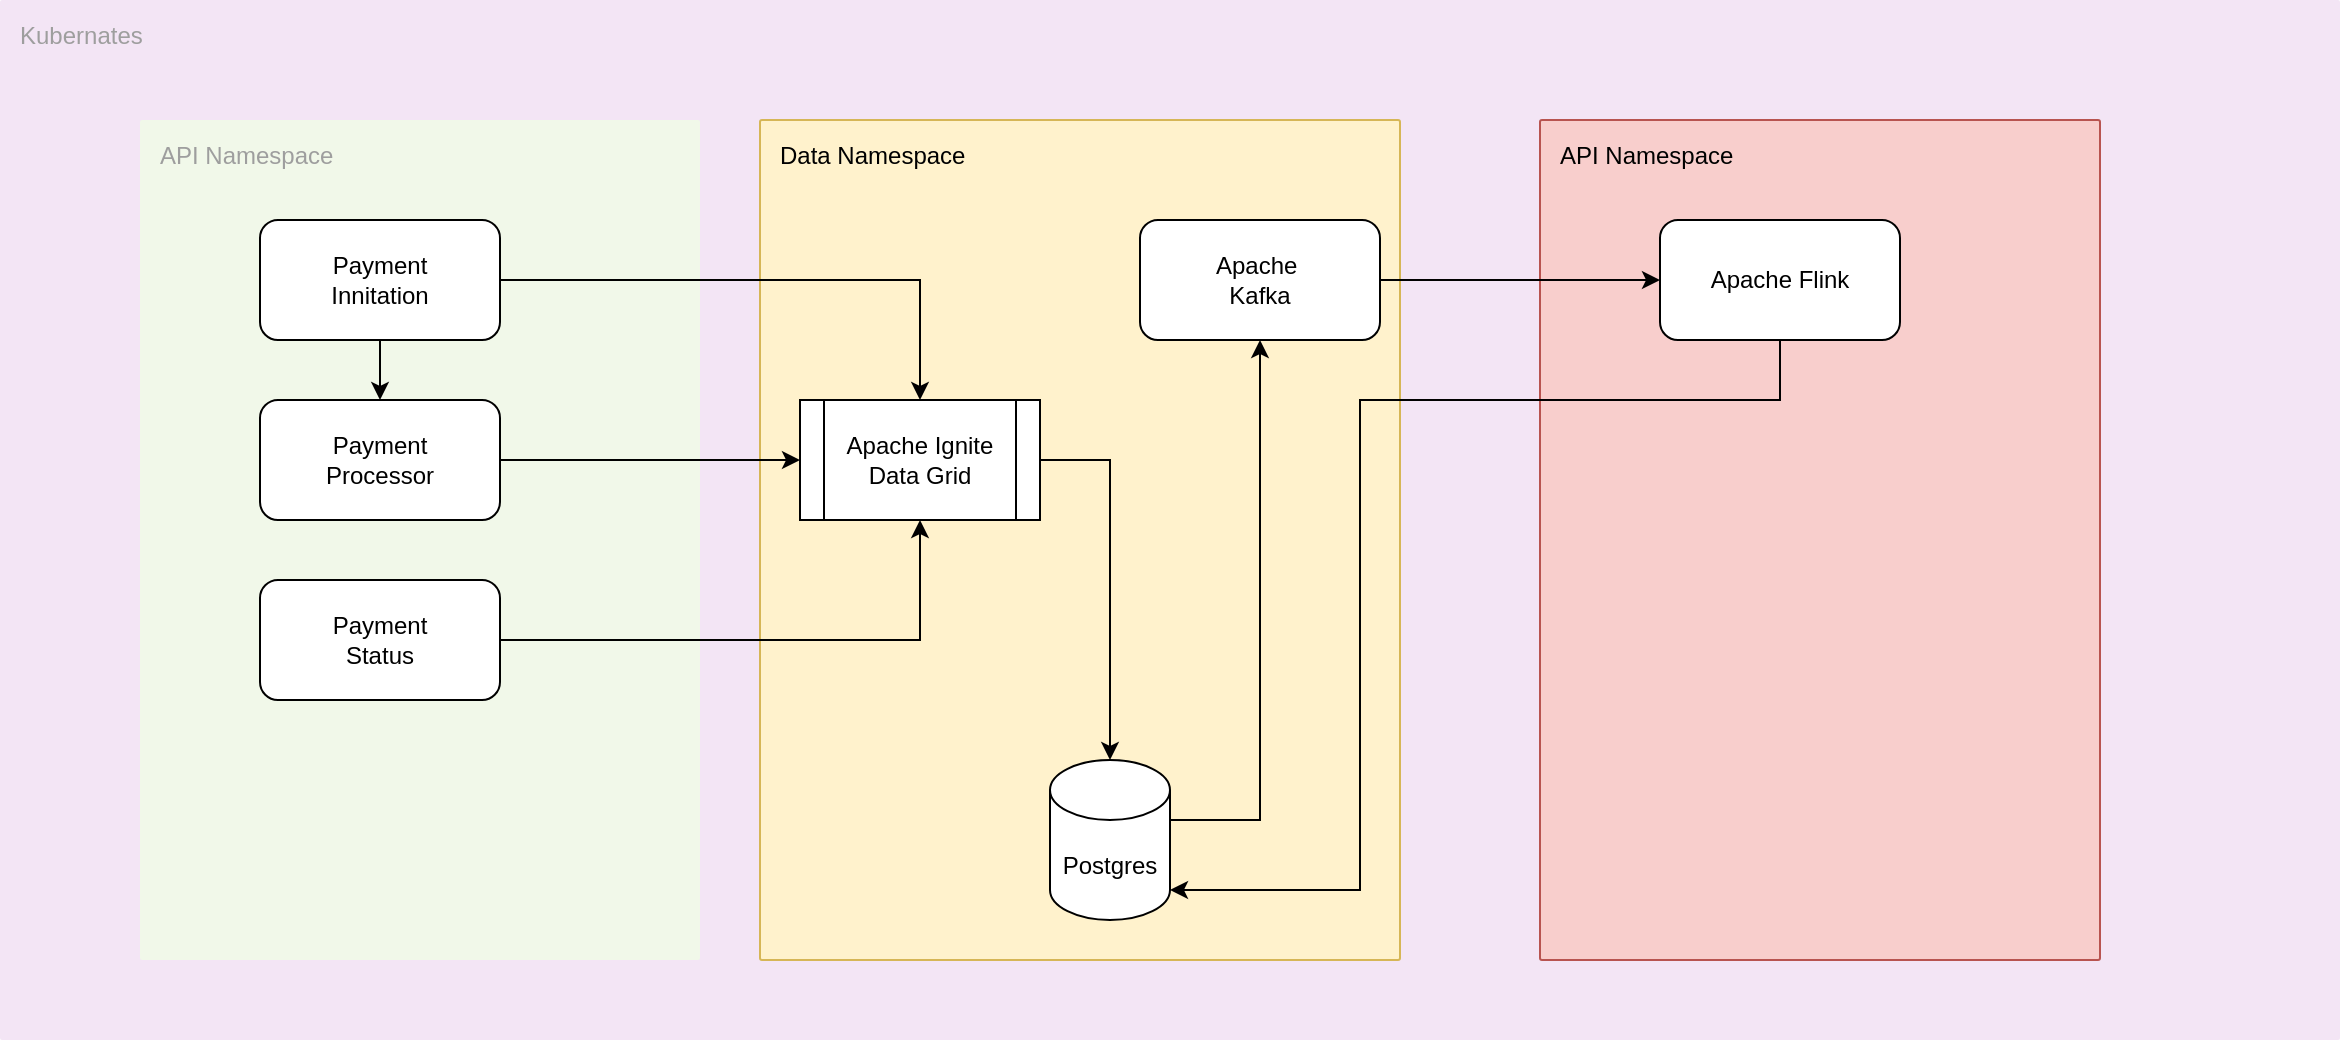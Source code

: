 <mxfile version="24.2.7" type="github">
  <diagram name="Page-1" id="MLtQk3vHUTkxgNtXT_qU">
    <mxGraphModel dx="1026" dy="619" grid="1" gridSize="10" guides="1" tooltips="1" connect="1" arrows="1" fold="1" page="1" pageScale="1" pageWidth="827" pageHeight="1169" math="0" shadow="0">
      <root>
        <mxCell id="0" />
        <mxCell id="1" parent="0" />
        <mxCell id="Mw8HzguYVF91iIR_zXkX-1" value="Kubernates" style="sketch=0;points=[[0,0,0],[0.25,0,0],[0.5,0,0],[0.75,0,0],[1,0,0],[1,0.25,0],[1,0.5,0],[1,0.75,0],[1,1,0],[0.75,1,0],[0.5,1,0],[0.25,1,0],[0,1,0],[0,0.75,0],[0,0.5,0],[0,0.25,0]];rounded=1;absoluteArcSize=1;arcSize=2;html=1;strokeColor=none;gradientColor=none;shadow=0;dashed=0;fontSize=12;fontColor=#9E9E9E;align=left;verticalAlign=top;spacing=10;spacingTop=-4;whiteSpace=wrap;fillColor=#F3E5F5;" vertex="1" parent="1">
          <mxGeometry x="90" y="30" width="1170" height="520" as="geometry" />
        </mxCell>
        <mxCell id="Mw8HzguYVF91iIR_zXkX-12" value="API Namespace" style="sketch=0;points=[[0,0,0],[0.25,0,0],[0.5,0,0],[0.75,0,0],[1,0,0],[1,0.25,0],[1,0.5,0],[1,0.75,0],[1,1,0],[0.75,1,0],[0.5,1,0],[0.25,1,0],[0,1,0],[0,0.75,0],[0,0.5,0],[0,0.25,0]];rounded=1;absoluteArcSize=1;arcSize=2;html=1;strokeColor=none;gradientColor=none;shadow=0;dashed=0;fontSize=12;fontColor=#9E9E9E;align=left;verticalAlign=top;spacing=10;spacingTop=-4;whiteSpace=wrap;fillColor=#F1F8E9;" vertex="1" parent="1">
          <mxGeometry x="160" y="90" width="280" height="420" as="geometry" />
        </mxCell>
        <mxCell id="Mw8HzguYVF91iIR_zXkX-17" style="edgeStyle=orthogonalEdgeStyle;rounded=0;orthogonalLoop=1;jettySize=auto;html=1;" edge="1" parent="1" source="Mw8HzguYVF91iIR_zXkX-3" target="Mw8HzguYVF91iIR_zXkX-4">
          <mxGeometry relative="1" as="geometry" />
        </mxCell>
        <mxCell id="Mw8HzguYVF91iIR_zXkX-3" value="Payment&lt;div&gt;Innitation&lt;/div&gt;" style="rounded=1;whiteSpace=wrap;html=1;" vertex="1" parent="1">
          <mxGeometry x="220" y="140" width="120" height="60" as="geometry" />
        </mxCell>
        <mxCell id="Mw8HzguYVF91iIR_zXkX-4" value="Payment&lt;div&gt;Processor&lt;/div&gt;" style="rounded=1;whiteSpace=wrap;html=1;" vertex="1" parent="1">
          <mxGeometry x="220" y="230" width="120" height="60" as="geometry" />
        </mxCell>
        <mxCell id="Mw8HzguYVF91iIR_zXkX-5" value="Payment&lt;div&gt;Status&lt;/div&gt;" style="rounded=1;whiteSpace=wrap;html=1;" vertex="1" parent="1">
          <mxGeometry x="220" y="320" width="120" height="60" as="geometry" />
        </mxCell>
        <mxCell id="Mw8HzguYVF91iIR_zXkX-13" value="Data Namespace" style="sketch=0;points=[[0,0,0],[0.25,0,0],[0.5,0,0],[0.75,0,0],[1,0,0],[1,0.25,0],[1,0.5,0],[1,0.75,0],[1,1,0],[0.75,1,0],[0.5,1,0],[0.25,1,0],[0,1,0],[0,0.75,0],[0,0.5,0],[0,0.25,0]];rounded=1;absoluteArcSize=1;arcSize=2;html=1;strokeColor=#d6b656;shadow=0;dashed=0;fontSize=12;align=left;verticalAlign=top;spacing=10;spacingTop=-4;whiteSpace=wrap;fillColor=#fff2cc;" vertex="1" parent="1">
          <mxGeometry x="470" y="90" width="320" height="420" as="geometry" />
        </mxCell>
        <mxCell id="Mw8HzguYVF91iIR_zXkX-6" value="Apache Ignite&lt;div&gt;Data Grid&lt;/div&gt;" style="shape=process;whiteSpace=wrap;html=1;backgroundOutline=1;" vertex="1" parent="1">
          <mxGeometry x="490" y="230" width="120" height="60" as="geometry" />
        </mxCell>
        <mxCell id="Mw8HzguYVF91iIR_zXkX-24" style="edgeStyle=orthogonalEdgeStyle;rounded=0;orthogonalLoop=1;jettySize=auto;html=1;" edge="1" parent="1" source="Mw8HzguYVF91iIR_zXkX-7" target="Mw8HzguYVF91iIR_zXkX-20">
          <mxGeometry relative="1" as="geometry">
            <Array as="points">
              <mxPoint x="710" y="440" />
              <mxPoint x="710" y="440" />
            </Array>
          </mxGeometry>
        </mxCell>
        <mxCell id="Mw8HzguYVF91iIR_zXkX-7" value="Postgres" style="shape=cylinder3;whiteSpace=wrap;html=1;boundedLbl=1;backgroundOutline=1;size=15;" vertex="1" parent="1">
          <mxGeometry x="615" y="410" width="60" height="80" as="geometry" />
        </mxCell>
        <mxCell id="Mw8HzguYVF91iIR_zXkX-14" style="edgeStyle=orthogonalEdgeStyle;rounded=0;orthogonalLoop=1;jettySize=auto;html=1;" edge="1" parent="1" source="Mw8HzguYVF91iIR_zXkX-3" target="Mw8HzguYVF91iIR_zXkX-6">
          <mxGeometry relative="1" as="geometry" />
        </mxCell>
        <mxCell id="Mw8HzguYVF91iIR_zXkX-15" style="edgeStyle=orthogonalEdgeStyle;rounded=0;orthogonalLoop=1;jettySize=auto;html=1;entryX=0;entryY=0.5;entryDx=0;entryDy=0;" edge="1" parent="1" source="Mw8HzguYVF91iIR_zXkX-4" target="Mw8HzguYVF91iIR_zXkX-6">
          <mxGeometry relative="1" as="geometry" />
        </mxCell>
        <mxCell id="Mw8HzguYVF91iIR_zXkX-16" style="edgeStyle=orthogonalEdgeStyle;rounded=0;orthogonalLoop=1;jettySize=auto;html=1;" edge="1" parent="1" source="Mw8HzguYVF91iIR_zXkX-5" target="Mw8HzguYVF91iIR_zXkX-6">
          <mxGeometry relative="1" as="geometry" />
        </mxCell>
        <mxCell id="Mw8HzguYVF91iIR_zXkX-18" style="edgeStyle=orthogonalEdgeStyle;rounded=0;orthogonalLoop=1;jettySize=auto;html=1;entryX=0.5;entryY=0;entryDx=0;entryDy=0;entryPerimeter=0;" edge="1" parent="1" source="Mw8HzguYVF91iIR_zXkX-6" target="Mw8HzguYVF91iIR_zXkX-7">
          <mxGeometry relative="1" as="geometry" />
        </mxCell>
        <mxCell id="Mw8HzguYVF91iIR_zXkX-19" value="API Namespace" style="sketch=0;points=[[0,0,0],[0.25,0,0],[0.5,0,0],[0.75,0,0],[1,0,0],[1,0.25,0],[1,0.5,0],[1,0.75,0],[1,1,0],[0.75,1,0],[0.5,1,0],[0.25,1,0],[0,1,0],[0,0.75,0],[0,0.5,0],[0,0.25,0]];rounded=1;absoluteArcSize=1;arcSize=2;html=1;strokeColor=#b85450;shadow=0;dashed=0;fontSize=12;align=left;verticalAlign=top;spacing=10;spacingTop=-4;whiteSpace=wrap;fillColor=#f8cecc;" vertex="1" parent="1">
          <mxGeometry x="860" y="90" width="280" height="420" as="geometry" />
        </mxCell>
        <mxCell id="Mw8HzguYVF91iIR_zXkX-20" value="Apache&amp;nbsp;&lt;div&gt;Kafka&lt;/div&gt;" style="rounded=1;whiteSpace=wrap;html=1;" vertex="1" parent="1">
          <mxGeometry x="660" y="140" width="120" height="60" as="geometry" />
        </mxCell>
        <mxCell id="Mw8HzguYVF91iIR_zXkX-26" value="Apache Flink" style="rounded=1;whiteSpace=wrap;html=1;" vertex="1" parent="1">
          <mxGeometry x="920" y="140" width="120" height="60" as="geometry" />
        </mxCell>
        <mxCell id="Mw8HzguYVF91iIR_zXkX-27" style="edgeStyle=orthogonalEdgeStyle;rounded=0;orthogonalLoop=1;jettySize=auto;html=1;" edge="1" parent="1" source="Mw8HzguYVF91iIR_zXkX-20" target="Mw8HzguYVF91iIR_zXkX-26">
          <mxGeometry relative="1" as="geometry" />
        </mxCell>
        <mxCell id="Mw8HzguYVF91iIR_zXkX-28" style="edgeStyle=orthogonalEdgeStyle;rounded=0;orthogonalLoop=1;jettySize=auto;html=1;entryX=1;entryY=1;entryDx=0;entryDy=-15;entryPerimeter=0;" edge="1" parent="1" source="Mw8HzguYVF91iIR_zXkX-26" target="Mw8HzguYVF91iIR_zXkX-7">
          <mxGeometry relative="1" as="geometry">
            <Array as="points">
              <mxPoint x="980" y="230" />
              <mxPoint x="770" y="230" />
              <mxPoint x="770" y="475" />
            </Array>
          </mxGeometry>
        </mxCell>
      </root>
    </mxGraphModel>
  </diagram>
</mxfile>

